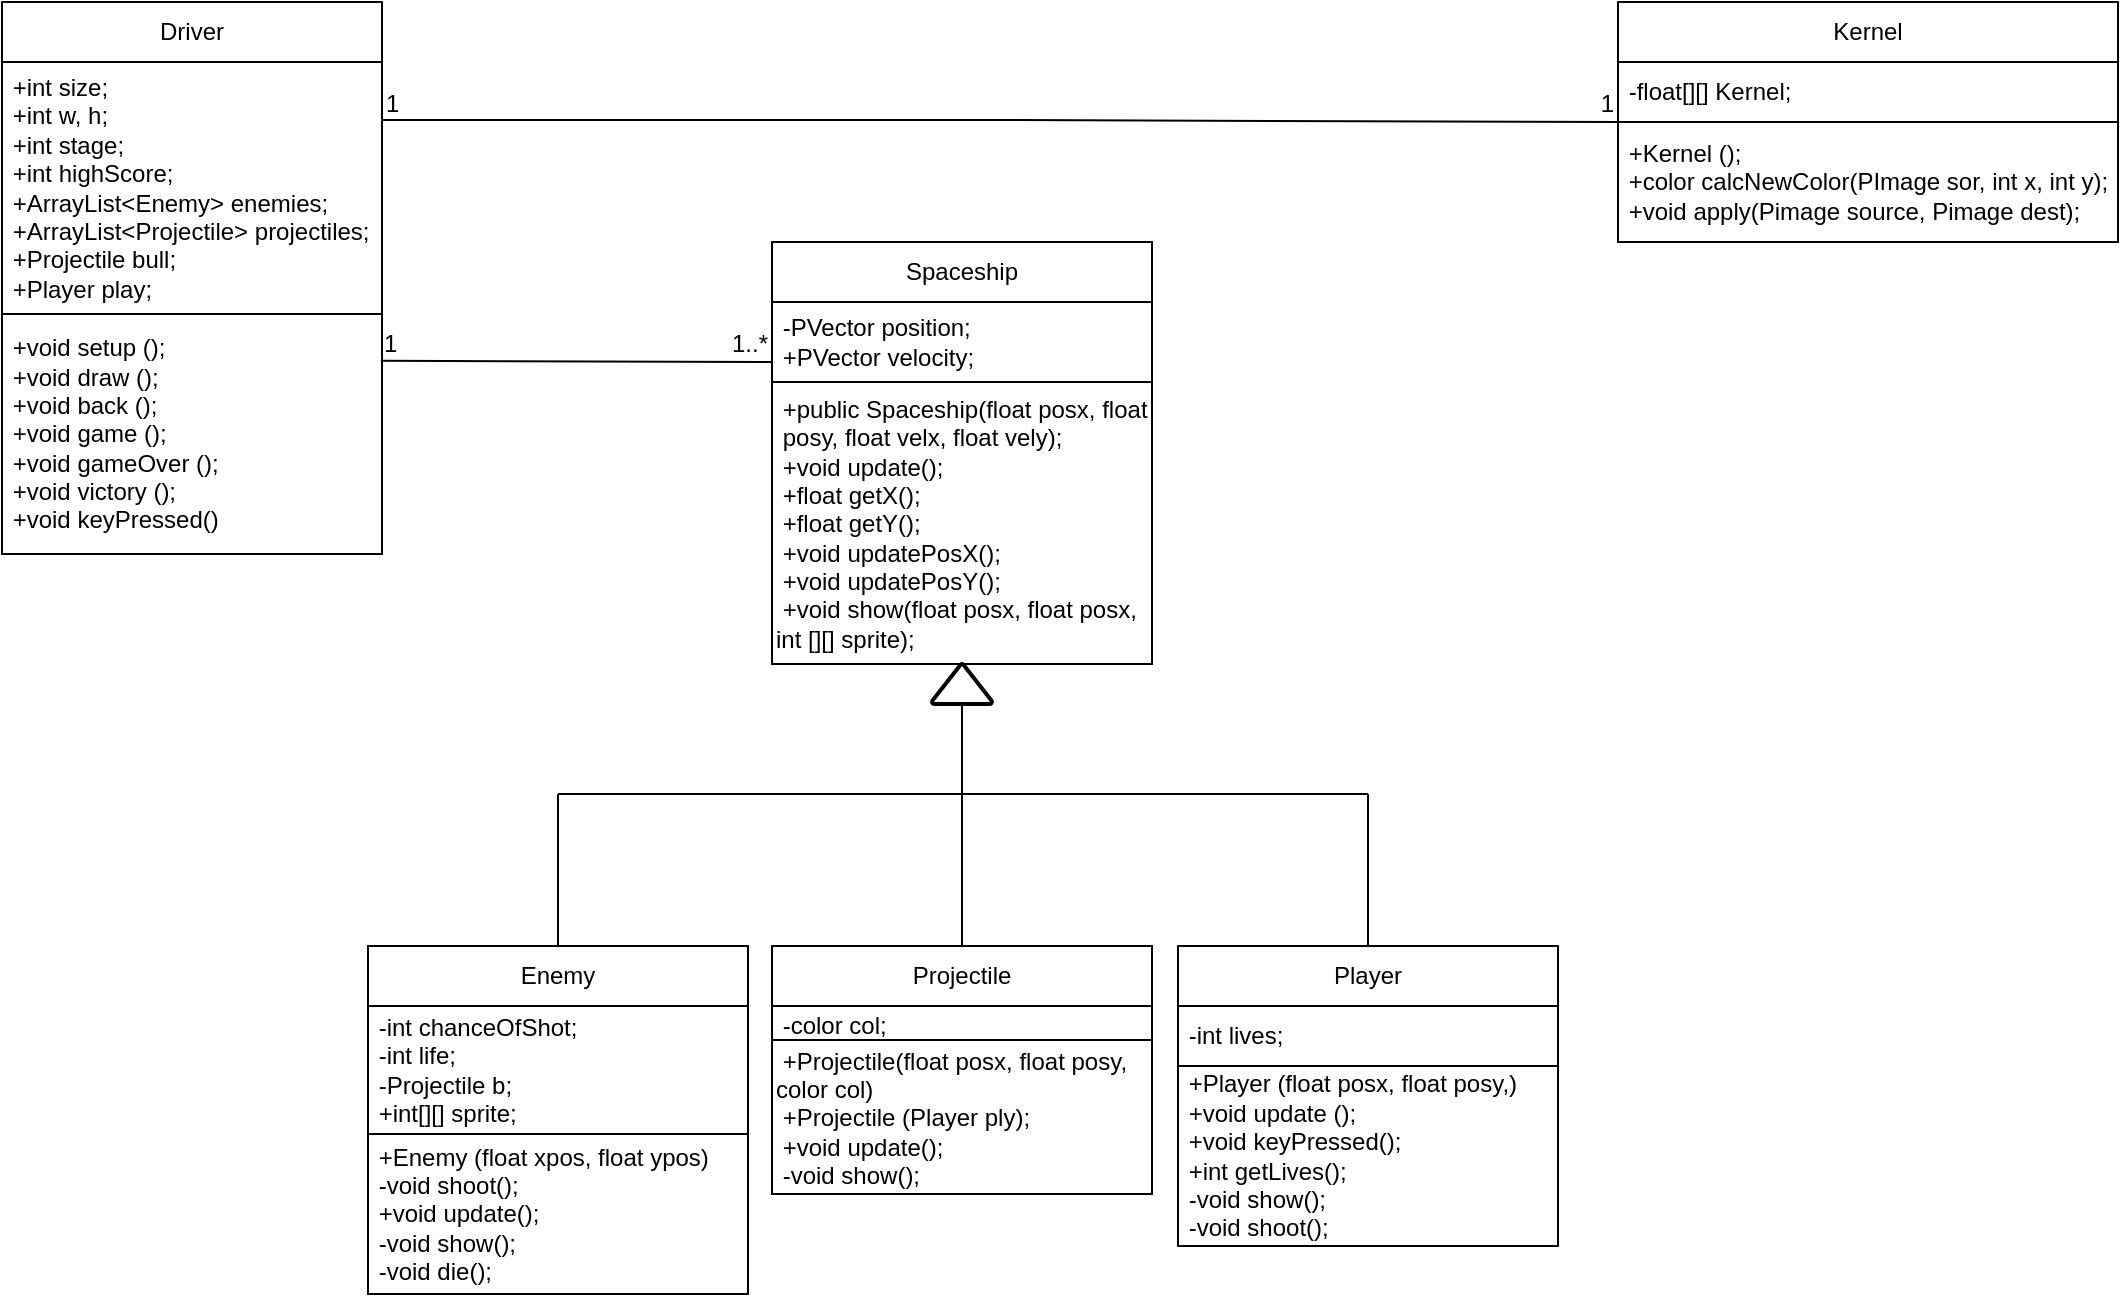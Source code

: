 <mxfile version="21.3.6" type="github">
  <diagram name="Page-1" id="e7e014a7-5840-1c2e-5031-d8a46d1fe8dd">
    <mxGraphModel dx="1221" dy="743" grid="1" gridSize="5" guides="1" tooltips="1" connect="1" arrows="1" fold="1" page="1" pageScale="1" pageWidth="1654" pageHeight="1169" background="none" math="0" shadow="0">
      <root>
        <mxCell id="0" />
        <mxCell id="1" parent="0" />
        <mxCell id="Bj3Egmkld3hF2YVUXplE-41" value="Driver" style="rounded=0;whiteSpace=wrap;html=1;" parent="1" vertex="1">
          <mxGeometry x="32" y="24" width="190" height="30" as="geometry" />
        </mxCell>
        <mxCell id="Bj3Egmkld3hF2YVUXplE-42" value="&lt;div&gt;&amp;nbsp;+int size;&amp;nbsp;&amp;nbsp;&lt;/div&gt;&lt;div&gt;&amp;nbsp;+int w, h;&amp;nbsp;&lt;/div&gt;&lt;div&gt;&amp;nbsp;+int stage;&amp;nbsp;&lt;/div&gt;&lt;div&gt;&amp;nbsp;+int highScore;&amp;nbsp;&lt;/div&gt;&lt;div&gt;&amp;nbsp;+ArrayList&amp;lt;Enemy&amp;gt; enemies;&amp;nbsp;&lt;/div&gt;&lt;div&gt;&amp;nbsp;+ArrayList&amp;lt;Projectile&amp;gt; projectiles;&amp;nbsp;&lt;/div&gt;&lt;div&gt;&amp;nbsp;+Projectile bull;&amp;nbsp;&lt;/div&gt;&amp;nbsp;+Player play;&amp;nbsp;&amp;nbsp;" style="rounded=0;whiteSpace=wrap;html=1;align=left;" parent="1" vertex="1">
          <mxGeometry x="32" y="54" width="190" height="126" as="geometry" />
        </mxCell>
        <mxCell id="Bj3Egmkld3hF2YVUXplE-44" value="&amp;nbsp;+void setup ();&amp;nbsp;&lt;br&gt;&amp;nbsp;+void draw ();&amp;nbsp;&amp;nbsp;&lt;br&gt;&amp;nbsp;+void back ();&amp;nbsp;&lt;br&gt;&amp;nbsp;+void game ();&amp;nbsp;&lt;br&gt;&amp;nbsp;+void gameOver ();&lt;br&gt;&amp;nbsp;+void victory ();&amp;nbsp;&lt;br&gt;&amp;nbsp;+void keyPressed()" style="rounded=0;whiteSpace=wrap;html=1;align=left;" parent="1" vertex="1">
          <mxGeometry x="32" y="180" width="190" height="120" as="geometry" />
        </mxCell>
        <mxCell id="Bj3Egmkld3hF2YVUXplE-48" value="Kernel" style="rounded=0;whiteSpace=wrap;html=1;" parent="1" vertex="1">
          <mxGeometry x="840" y="24" width="250" height="30" as="geometry" />
        </mxCell>
        <mxCell id="Bj3Egmkld3hF2YVUXplE-49" value="&amp;nbsp;-float[][] Kernel;" style="rounded=0;whiteSpace=wrap;html=1;align=left;" parent="1" vertex="1">
          <mxGeometry x="840" y="54" width="250" height="30" as="geometry" />
        </mxCell>
        <mxCell id="Bj3Egmkld3hF2YVUXplE-50" value="&amp;nbsp;+Kernel ();&lt;br&gt;&amp;nbsp;+color calcNewColor(PImage sor, int x, int y);&amp;nbsp;&lt;br&gt;&amp;nbsp;+void apply(Pimage source, Pimage dest);&amp;nbsp;" style="rounded=0;whiteSpace=wrap;html=1;align=left;" parent="1" vertex="1">
          <mxGeometry x="840" y="84" width="250" height="60" as="geometry" />
        </mxCell>
        <mxCell id="Bj3Egmkld3hF2YVUXplE-52" value="Spaceship" style="rounded=0;whiteSpace=wrap;html=1;" parent="1" vertex="1">
          <mxGeometry x="417" y="144" width="190" height="30" as="geometry" />
        </mxCell>
        <mxCell id="Bj3Egmkld3hF2YVUXplE-53" value="&amp;nbsp;-PVector position;&amp;nbsp;&lt;br&gt;&amp;nbsp;+PVector velocity;&amp;nbsp;" style="rounded=0;whiteSpace=wrap;html=1;align=left;" parent="1" vertex="1">
          <mxGeometry x="417" y="174" width="190" height="40" as="geometry" />
        </mxCell>
        <mxCell id="Bj3Egmkld3hF2YVUXplE-54" value="&amp;nbsp;+public Spaceship(float posx, float &lt;span style=&quot;white-space: pre;&quot;&gt; &lt;/span&gt;posy, float velx, float vely);&amp;nbsp;&lt;br&gt;&amp;nbsp;+void update();&amp;nbsp;&lt;br&gt;&amp;nbsp;+float getX();&lt;br&gt;&amp;nbsp;+float getY();&amp;nbsp;&lt;br&gt;&amp;nbsp;+void updatePosX();&amp;nbsp;&lt;br&gt;&amp;nbsp;+void updatePosY();&lt;br&gt;&amp;nbsp;+void show(float posx, float posx, int [][] sprite);&amp;nbsp;" style="rounded=0;whiteSpace=wrap;html=1;align=left;" parent="1" vertex="1">
          <mxGeometry x="417" y="214" width="190" height="141" as="geometry" />
        </mxCell>
        <mxCell id="Bj3Egmkld3hF2YVUXplE-59" value="Player" style="rounded=0;whiteSpace=wrap;html=1;" parent="1" vertex="1">
          <mxGeometry x="620" y="496" width="190" height="30" as="geometry" />
        </mxCell>
        <mxCell id="Bj3Egmkld3hF2YVUXplE-60" value="Enemy" style="rounded=0;whiteSpace=wrap;html=1;" parent="1" vertex="1">
          <mxGeometry x="215" y="496" width="190" height="30" as="geometry" />
        </mxCell>
        <mxCell id="Bj3Egmkld3hF2YVUXplE-62" value="&amp;nbsp;-int chanceOfShot;&amp;nbsp;&lt;br&gt;&amp;nbsp;-int life;&amp;nbsp;&lt;br&gt;&amp;nbsp;-Projectile b;&lt;br&gt;&amp;nbsp;+int[][] sprite;&amp;nbsp;&amp;nbsp;" style="rounded=0;whiteSpace=wrap;html=1;align=left;" parent="1" vertex="1">
          <mxGeometry x="215" y="526" width="190" height="64" as="geometry" />
        </mxCell>
        <mxCell id="Bj3Egmkld3hF2YVUXplE-63" value="&amp;nbsp;-int lives;&amp;nbsp;&lt;br&gt;" style="rounded=0;whiteSpace=wrap;html=1;align=left;" parent="1" vertex="1">
          <mxGeometry x="620" y="526" width="190" height="30" as="geometry" />
        </mxCell>
        <mxCell id="Bj3Egmkld3hF2YVUXplE-66" value="Projectile" style="rounded=0;whiteSpace=wrap;html=1;" parent="1" vertex="1">
          <mxGeometry x="417" y="496" width="190" height="30" as="geometry" />
        </mxCell>
        <mxCell id="Bj3Egmkld3hF2YVUXplE-67" value="&amp;nbsp;+Enemy (float xpos, float ypos)&lt;br&gt;&amp;nbsp;-void shoot();&amp;nbsp;&lt;br&gt;&amp;nbsp;+void update();&amp;nbsp;&lt;br&gt;&amp;nbsp;-void show();&lt;br&gt;&amp;nbsp;-void die();&amp;nbsp;&amp;nbsp;" style="rounded=0;whiteSpace=wrap;html=1;align=left;" parent="1" vertex="1">
          <mxGeometry x="215" y="590" width="190" height="80" as="geometry" />
        </mxCell>
        <mxCell id="Bj3Egmkld3hF2YVUXplE-69" value="&amp;nbsp;+Player (float posx, float posy,)&lt;br&gt;&amp;nbsp;+void update ();&amp;nbsp;&lt;br&gt;&amp;nbsp;+void keyPressed();&amp;nbsp;&lt;br&gt;&amp;nbsp;+int getLives();&amp;nbsp;&lt;br&gt;&amp;nbsp;-void show();&amp;nbsp;&lt;br&gt;&amp;nbsp;-void shoot();&amp;nbsp;&amp;nbsp;" style="rounded=0;whiteSpace=wrap;html=1;align=left;" parent="1" vertex="1">
          <mxGeometry x="620" y="556" width="190" height="90" as="geometry" />
        </mxCell>
        <mxCell id="Bj3Egmkld3hF2YVUXplE-70" value="&amp;nbsp;-color col;&amp;nbsp;" style="rounded=0;whiteSpace=wrap;html=1;align=left;" parent="1" vertex="1">
          <mxGeometry x="417" y="526" width="190" height="20" as="geometry" />
        </mxCell>
        <mxCell id="Bj3Egmkld3hF2YVUXplE-72" value="&amp;nbsp;+Projectile(float posx, float posy, color col)&lt;br&gt;&amp;nbsp;+Projectile (Player ply);&amp;nbsp;&lt;br&gt;&amp;nbsp;+void update();&amp;nbsp;&lt;br&gt;&amp;nbsp;-void show();&amp;nbsp;" style="rounded=0;whiteSpace=wrap;html=1;align=left;" parent="1" vertex="1">
          <mxGeometry x="417" y="543" width="190" height="77" as="geometry" />
        </mxCell>
        <mxCell id="RNGTsWGLouqB5hKTwm0q-18" value="" style="strokeWidth=2;html=1;shape=mxgraph.flowchart.merge_or_storage;whiteSpace=wrap;direction=west;" parent="1" vertex="1">
          <mxGeometry x="497" y="355" width="30" height="20" as="geometry" />
        </mxCell>
        <mxCell id="RNGTsWGLouqB5hKTwm0q-24" value="" style="endArrow=none;html=1;rounded=0;exitX=0.5;exitY=0;exitDx=0;exitDy=0;exitPerimeter=0;" parent="1" source="RNGTsWGLouqB5hKTwm0q-18" edge="1">
          <mxGeometry relative="1" as="geometry">
            <mxPoint x="505" y="361" as="sourcePoint" />
            <mxPoint x="512" y="420" as="targetPoint" />
          </mxGeometry>
        </mxCell>
        <mxCell id="RNGTsWGLouqB5hKTwm0q-26" value="" style="endArrow=none;html=1;rounded=0;" parent="1" edge="1">
          <mxGeometry relative="1" as="geometry">
            <mxPoint x="310" y="420" as="sourcePoint" />
            <mxPoint x="715" y="420" as="targetPoint" />
          </mxGeometry>
        </mxCell>
        <mxCell id="RNGTsWGLouqB5hKTwm0q-35" value="" style="endArrow=none;html=1;rounded=0;entryX=0;entryY=0.75;entryDx=0;entryDy=0;exitX=0.997;exitY=0.195;exitDx=0;exitDy=0;exitPerimeter=0;" parent="1" target="Bj3Egmkld3hF2YVUXplE-53" edge="1" source="Bj3Egmkld3hF2YVUXplE-44">
          <mxGeometry relative="1" as="geometry">
            <mxPoint x="225" y="204" as="sourcePoint" />
            <mxPoint x="382" y="220" as="targetPoint" />
          </mxGeometry>
        </mxCell>
        <mxCell id="RNGTsWGLouqB5hKTwm0q-36" value="1" style="resizable=0;html=1;whiteSpace=wrap;align=left;verticalAlign=bottom;" parent="RNGTsWGLouqB5hKTwm0q-35" connectable="0" vertex="1">
          <mxGeometry x="-1" relative="1" as="geometry" />
        </mxCell>
        <mxCell id="RNGTsWGLouqB5hKTwm0q-37" value="1..*" style="resizable=0;html=1;whiteSpace=wrap;align=right;verticalAlign=bottom;" parent="RNGTsWGLouqB5hKTwm0q-35" connectable="0" vertex="1">
          <mxGeometry x="1" relative="1" as="geometry" />
        </mxCell>
        <mxCell id="RNGTsWGLouqB5hKTwm0q-38" value="" style="endArrow=none;html=1;rounded=0;entryX=0;entryY=1;entryDx=0;entryDy=0;" parent="1" target="Bj3Egmkld3hF2YVUXplE-49" edge="1">
          <mxGeometry relative="1" as="geometry">
            <mxPoint x="222" y="83" as="sourcePoint" />
            <mxPoint x="747" y="83" as="targetPoint" />
            <Array as="points">
              <mxPoint x="522" y="83" />
            </Array>
          </mxGeometry>
        </mxCell>
        <mxCell id="RNGTsWGLouqB5hKTwm0q-39" value="1" style="resizable=0;html=1;whiteSpace=wrap;align=left;verticalAlign=bottom;" parent="RNGTsWGLouqB5hKTwm0q-38" connectable="0" vertex="1">
          <mxGeometry x="-1" relative="1" as="geometry" />
        </mxCell>
        <mxCell id="RNGTsWGLouqB5hKTwm0q-40" value="1" style="resizable=0;html=1;whiteSpace=wrap;align=right;verticalAlign=bottom;" parent="RNGTsWGLouqB5hKTwm0q-38" connectable="0" vertex="1">
          <mxGeometry x="1" relative="1" as="geometry" />
        </mxCell>
        <mxCell id="534QXMHpV8eUbHk5vAqX-1" value="" style="endArrow=none;html=1;rounded=0;entryX=0.5;entryY=0;entryDx=0;entryDy=0;" parent="1" target="Bj3Egmkld3hF2YVUXplE-60" edge="1">
          <mxGeometry relative="1" as="geometry">
            <mxPoint x="310" y="420" as="sourcePoint" />
            <mxPoint x="435" y="455" as="targetPoint" />
          </mxGeometry>
        </mxCell>
        <mxCell id="534QXMHpV8eUbHk5vAqX-7" value="" style="endArrow=none;html=1;rounded=0;entryX=0.5;entryY=0;entryDx=0;entryDy=0;" parent="1" target="Bj3Egmkld3hF2YVUXplE-59" edge="1">
          <mxGeometry relative="1" as="geometry">
            <mxPoint x="715" y="420" as="sourcePoint" />
            <mxPoint x="870" y="420" as="targetPoint" />
          </mxGeometry>
        </mxCell>
        <mxCell id="534QXMHpV8eUbHk5vAqX-9" value="" style="endArrow=none;html=1;rounded=0;entryX=0.5;entryY=0;entryDx=0;entryDy=0;" parent="1" target="Bj3Egmkld3hF2YVUXplE-66" edge="1">
          <mxGeometry relative="1" as="geometry">
            <mxPoint x="512" y="420" as="sourcePoint" />
            <mxPoint x="511.5" y="475" as="targetPoint" />
          </mxGeometry>
        </mxCell>
      </root>
    </mxGraphModel>
  </diagram>
</mxfile>
